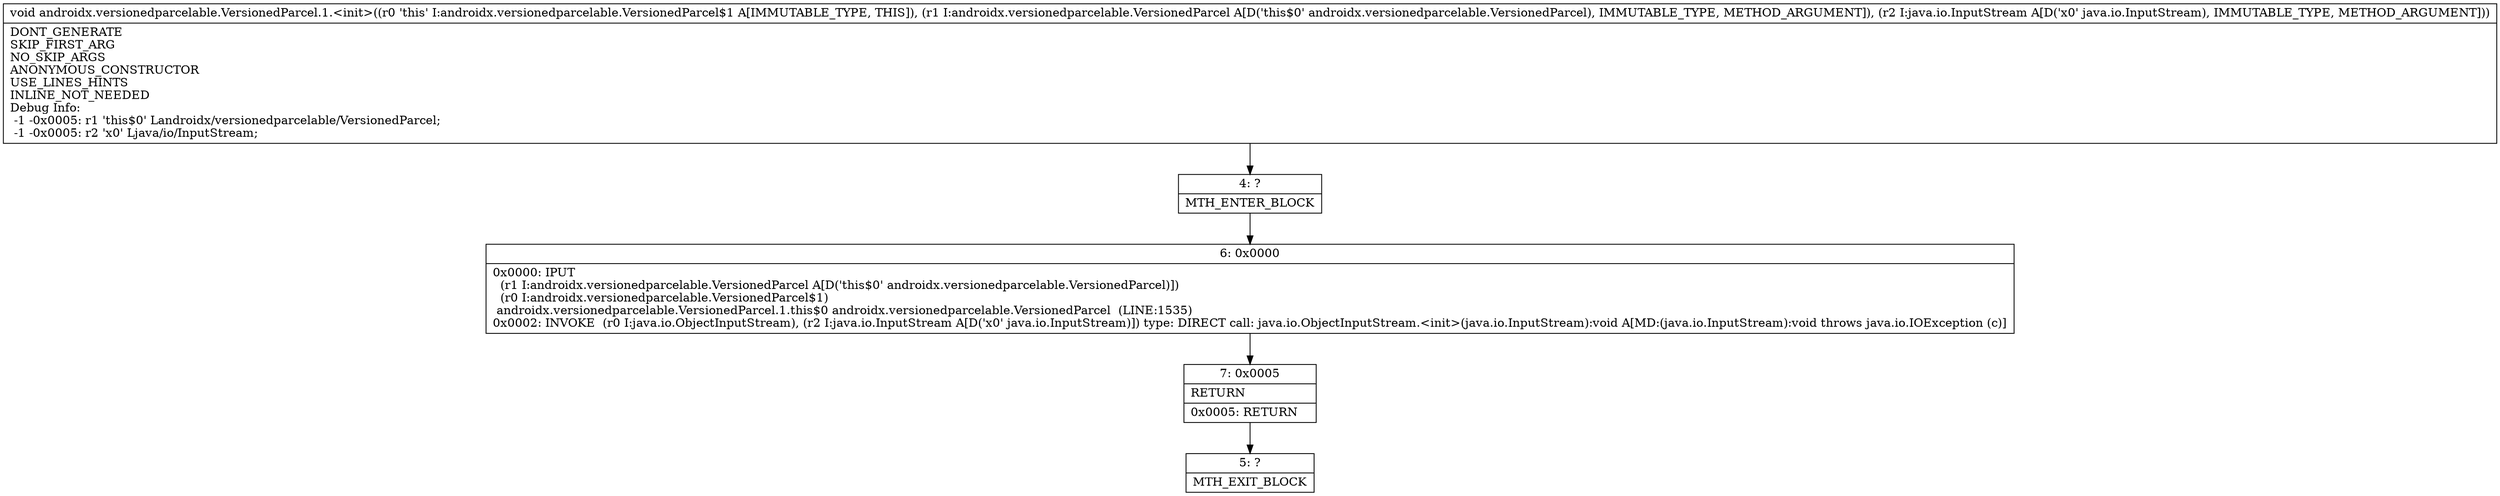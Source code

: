 digraph "CFG forandroidx.versionedparcelable.VersionedParcel.1.\<init\>(Landroidx\/versionedparcelable\/VersionedParcel;Ljava\/io\/InputStream;)V" {
Node_4 [shape=record,label="{4\:\ ?|MTH_ENTER_BLOCK\l}"];
Node_6 [shape=record,label="{6\:\ 0x0000|0x0000: IPUT  \l  (r1 I:androidx.versionedparcelable.VersionedParcel A[D('this$0' androidx.versionedparcelable.VersionedParcel)])\l  (r0 I:androidx.versionedparcelable.VersionedParcel$1)\l androidx.versionedparcelable.VersionedParcel.1.this$0 androidx.versionedparcelable.VersionedParcel  (LINE:1535)\l0x0002: INVOKE  (r0 I:java.io.ObjectInputStream), (r2 I:java.io.InputStream A[D('x0' java.io.InputStream)]) type: DIRECT call: java.io.ObjectInputStream.\<init\>(java.io.InputStream):void A[MD:(java.io.InputStream):void throws java.io.IOException (c)]\l}"];
Node_7 [shape=record,label="{7\:\ 0x0005|RETURN\l|0x0005: RETURN   \l}"];
Node_5 [shape=record,label="{5\:\ ?|MTH_EXIT_BLOCK\l}"];
MethodNode[shape=record,label="{void androidx.versionedparcelable.VersionedParcel.1.\<init\>((r0 'this' I:androidx.versionedparcelable.VersionedParcel$1 A[IMMUTABLE_TYPE, THIS]), (r1 I:androidx.versionedparcelable.VersionedParcel A[D('this$0' androidx.versionedparcelable.VersionedParcel), IMMUTABLE_TYPE, METHOD_ARGUMENT]), (r2 I:java.io.InputStream A[D('x0' java.io.InputStream), IMMUTABLE_TYPE, METHOD_ARGUMENT]))  | DONT_GENERATE\lSKIP_FIRST_ARG\lNO_SKIP_ARGS\lANONYMOUS_CONSTRUCTOR\lUSE_LINES_HINTS\lINLINE_NOT_NEEDED\lDebug Info:\l  \-1 \-0x0005: r1 'this$0' Landroidx\/versionedparcelable\/VersionedParcel;\l  \-1 \-0x0005: r2 'x0' Ljava\/io\/InputStream;\l}"];
MethodNode -> Node_4;Node_4 -> Node_6;
Node_6 -> Node_7;
Node_7 -> Node_5;
}

